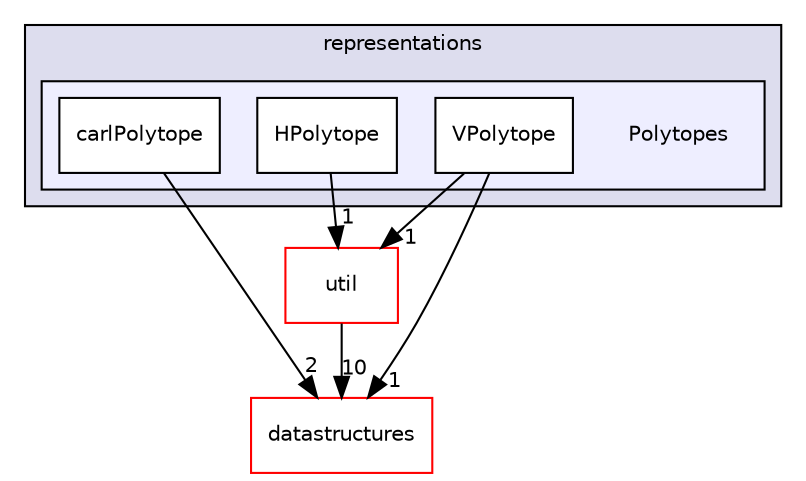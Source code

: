 digraph "/home/travis/build/hypro/hypro/src/hypro/representations/Polytopes" {
  compound=true
  node [ fontsize="10", fontname="Helvetica"];
  edge [ labelfontsize="10", labelfontname="Helvetica"];
  subgraph clusterdir_7fa927d8fbf9dfbeef69af27f63bc81b {
    graph [ bgcolor="#ddddee", pencolor="black", label="representations" fontname="Helvetica", fontsize="10", URL="dir_7fa927d8fbf9dfbeef69af27f63bc81b.html"]
  subgraph clusterdir_ad938787f25f17484dcf7b42a899a1a5 {
    graph [ bgcolor="#eeeeff", pencolor="black", label="" URL="dir_ad938787f25f17484dcf7b42a899a1a5.html"];
    dir_ad938787f25f17484dcf7b42a899a1a5 [shape=plaintext label="Polytopes"];
    dir_1af6716d628c86fbaf49b4d06740528b [shape=box label="carlPolytope" color="black" fillcolor="white" style="filled" URL="dir_1af6716d628c86fbaf49b4d06740528b.html"];
    dir_19f7ed9a1a9707d41c15619f6b9af49c [shape=box label="HPolytope" color="black" fillcolor="white" style="filled" URL="dir_19f7ed9a1a9707d41c15619f6b9af49c.html"];
    dir_7ca784a8a47198f8f271993b816bdc67 [shape=box label="VPolytope" color="black" fillcolor="white" style="filled" URL="dir_7ca784a8a47198f8f271993b816bdc67.html"];
  }
  }
  dir_879d833e0dfbe8f31a5e860bb94efb50 [shape=box label="util" fillcolor="white" style="filled" color="red" URL="dir_879d833e0dfbe8f31a5e860bb94efb50.html"];
  dir_bce2075adec303dcb2f0c4fbfcbc8493 [shape=box label="datastructures" fillcolor="white" style="filled" color="red" URL="dir_bce2075adec303dcb2f0c4fbfcbc8493.html"];
  dir_1af6716d628c86fbaf49b4d06740528b->dir_bce2075adec303dcb2f0c4fbfcbc8493 [headlabel="2", labeldistance=1.5 headhref="dir_000018_000023.html"];
  dir_879d833e0dfbe8f31a5e860bb94efb50->dir_bce2075adec303dcb2f0c4fbfcbc8493 [headlabel="10", labeldistance=1.5 headhref="dir_000028_000023.html"];
  dir_19f7ed9a1a9707d41c15619f6b9af49c->dir_879d833e0dfbe8f31a5e860bb94efb50 [headlabel="1", labeldistance=1.5 headhref="dir_000043_000028.html"];
  dir_7ca784a8a47198f8f271993b816bdc67->dir_879d833e0dfbe8f31a5e860bb94efb50 [headlabel="1", labeldistance=1.5 headhref="dir_000044_000028.html"];
  dir_7ca784a8a47198f8f271993b816bdc67->dir_bce2075adec303dcb2f0c4fbfcbc8493 [headlabel="1", labeldistance=1.5 headhref="dir_000044_000023.html"];
}

